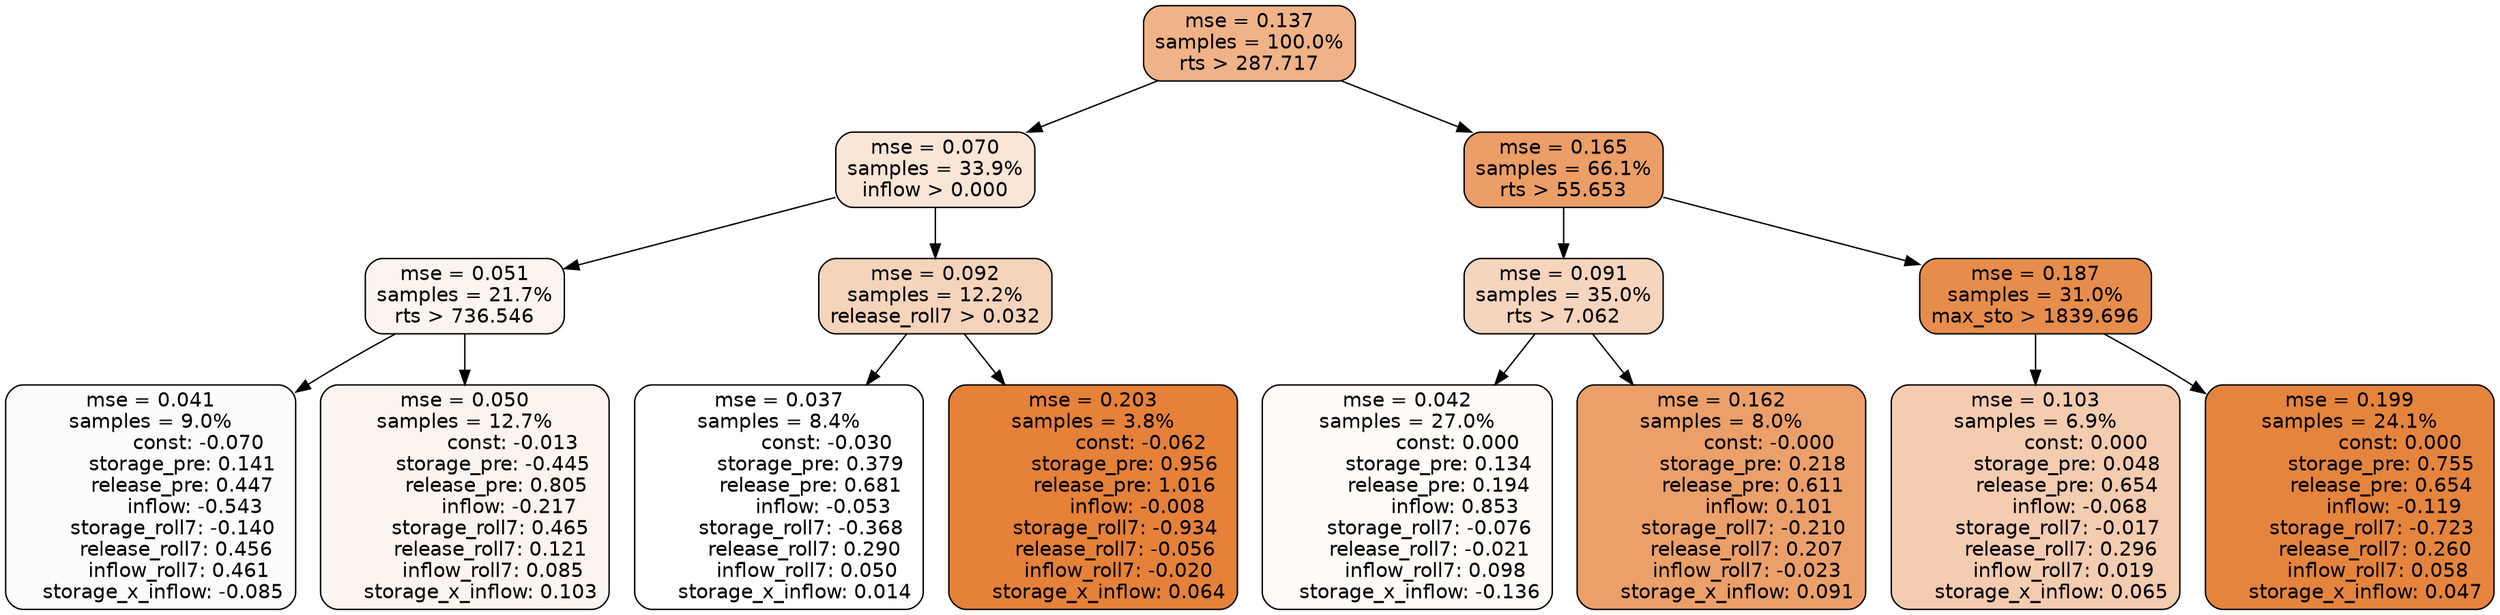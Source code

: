 digraph tree {
node [shape=rectangle, style="filled, rounded", color="black", fontname=helvetica] ;
edge [fontname=helvetica] ;
	"0" [label="mse = 0.137
samples = 100.0%
rts > 287.717", fillcolor="#efb387"]
	"8" [label="mse = 0.070
samples = 33.9%
inflow > 0.000", fillcolor="#f9e6d7"]
	"1" [label="mse = 0.165
samples = 66.1%
rts > 55.653", fillcolor="#eb9e66"]
	"9" [label="mse = 0.051
samples = 21.7%
rts > 736.546", fillcolor="#fcf4ee"]
	"12" [label="mse = 0.092
samples = 12.2%
release_roll7 > 0.032", fillcolor="#f6d4bc"]
	"2" [label="mse = 0.091
samples = 35.0%
rts > 7.062", fillcolor="#f6d5be"]
	"5" [label="mse = 0.187
samples = 31.0%
max_sto > 1839.696", fillcolor="#e78d4c"]
	"10" [label="mse = 0.041
samples = 9.0%
               const: -0.070
          storage_pre: 0.141
          release_pre: 0.447
              inflow: -0.543
       storage_roll7: -0.140
        release_roll7: 0.456
         inflow_roll7: 0.461
    storage_x_inflow: -0.085", fillcolor="#fefcfa"]
	"11" [label="mse = 0.050
samples = 12.7%
               const: -0.013
         storage_pre: -0.445
          release_pre: 0.805
              inflow: -0.217
        storage_roll7: 0.465
        release_roll7: 0.121
         inflow_roll7: 0.085
     storage_x_inflow: 0.103", fillcolor="#fcf4ef"]
	"13" [label="mse = 0.037
samples = 8.4%
               const: -0.030
          storage_pre: 0.379
          release_pre: 0.681
              inflow: -0.053
       storage_roll7: -0.368
        release_roll7: 0.290
         inflow_roll7: 0.050
     storage_x_inflow: 0.014", fillcolor="#ffffff"]
	"14" [label="mse = 0.203
samples = 3.8%
               const: -0.062
          storage_pre: 0.956
          release_pre: 1.016
              inflow: -0.008
       storage_roll7: -0.934
       release_roll7: -0.056
        inflow_roll7: -0.020
     storage_x_inflow: 0.064", fillcolor="#e58139"]
	"3" [label="mse = 0.042
samples = 27.0%
                const: 0.000
          storage_pre: 0.134
          release_pre: 0.194
               inflow: 0.853
       storage_roll7: -0.076
       release_roll7: -0.021
         inflow_roll7: 0.098
    storage_x_inflow: -0.136", fillcolor="#fefbf8"]
	"4" [label="mse = 0.162
samples = 8.0%
               const: -0.000
          storage_pre: 0.218
          release_pre: 0.611
               inflow: 0.101
       storage_roll7: -0.210
        release_roll7: 0.207
        inflow_roll7: -0.023
     storage_x_inflow: 0.091", fillcolor="#eba06a"]
	"7" [label="mse = 0.103
samples = 6.9%
                const: 0.000
          storage_pre: 0.048
          release_pre: 0.654
              inflow: -0.068
       storage_roll7: -0.017
        release_roll7: 0.296
         inflow_roll7: 0.019
     storage_x_inflow: 0.065", fillcolor="#f4ccb0"]
	"6" [label="mse = 0.199
samples = 24.1%
                const: 0.000
          storage_pre: 0.755
          release_pre: 0.654
              inflow: -0.119
       storage_roll7: -0.723
        release_roll7: 0.260
         inflow_roll7: 0.058
     storage_x_inflow: 0.047", fillcolor="#e5843d"]

	"0" -> "1"
	"0" -> "8"
	"8" -> "9"
	"8" -> "12"
	"1" -> "2"
	"1" -> "5"
	"9" -> "10"
	"9" -> "11"
	"12" -> "13"
	"12" -> "14"
	"2" -> "3"
	"2" -> "4"
	"5" -> "6"
	"5" -> "7"
}